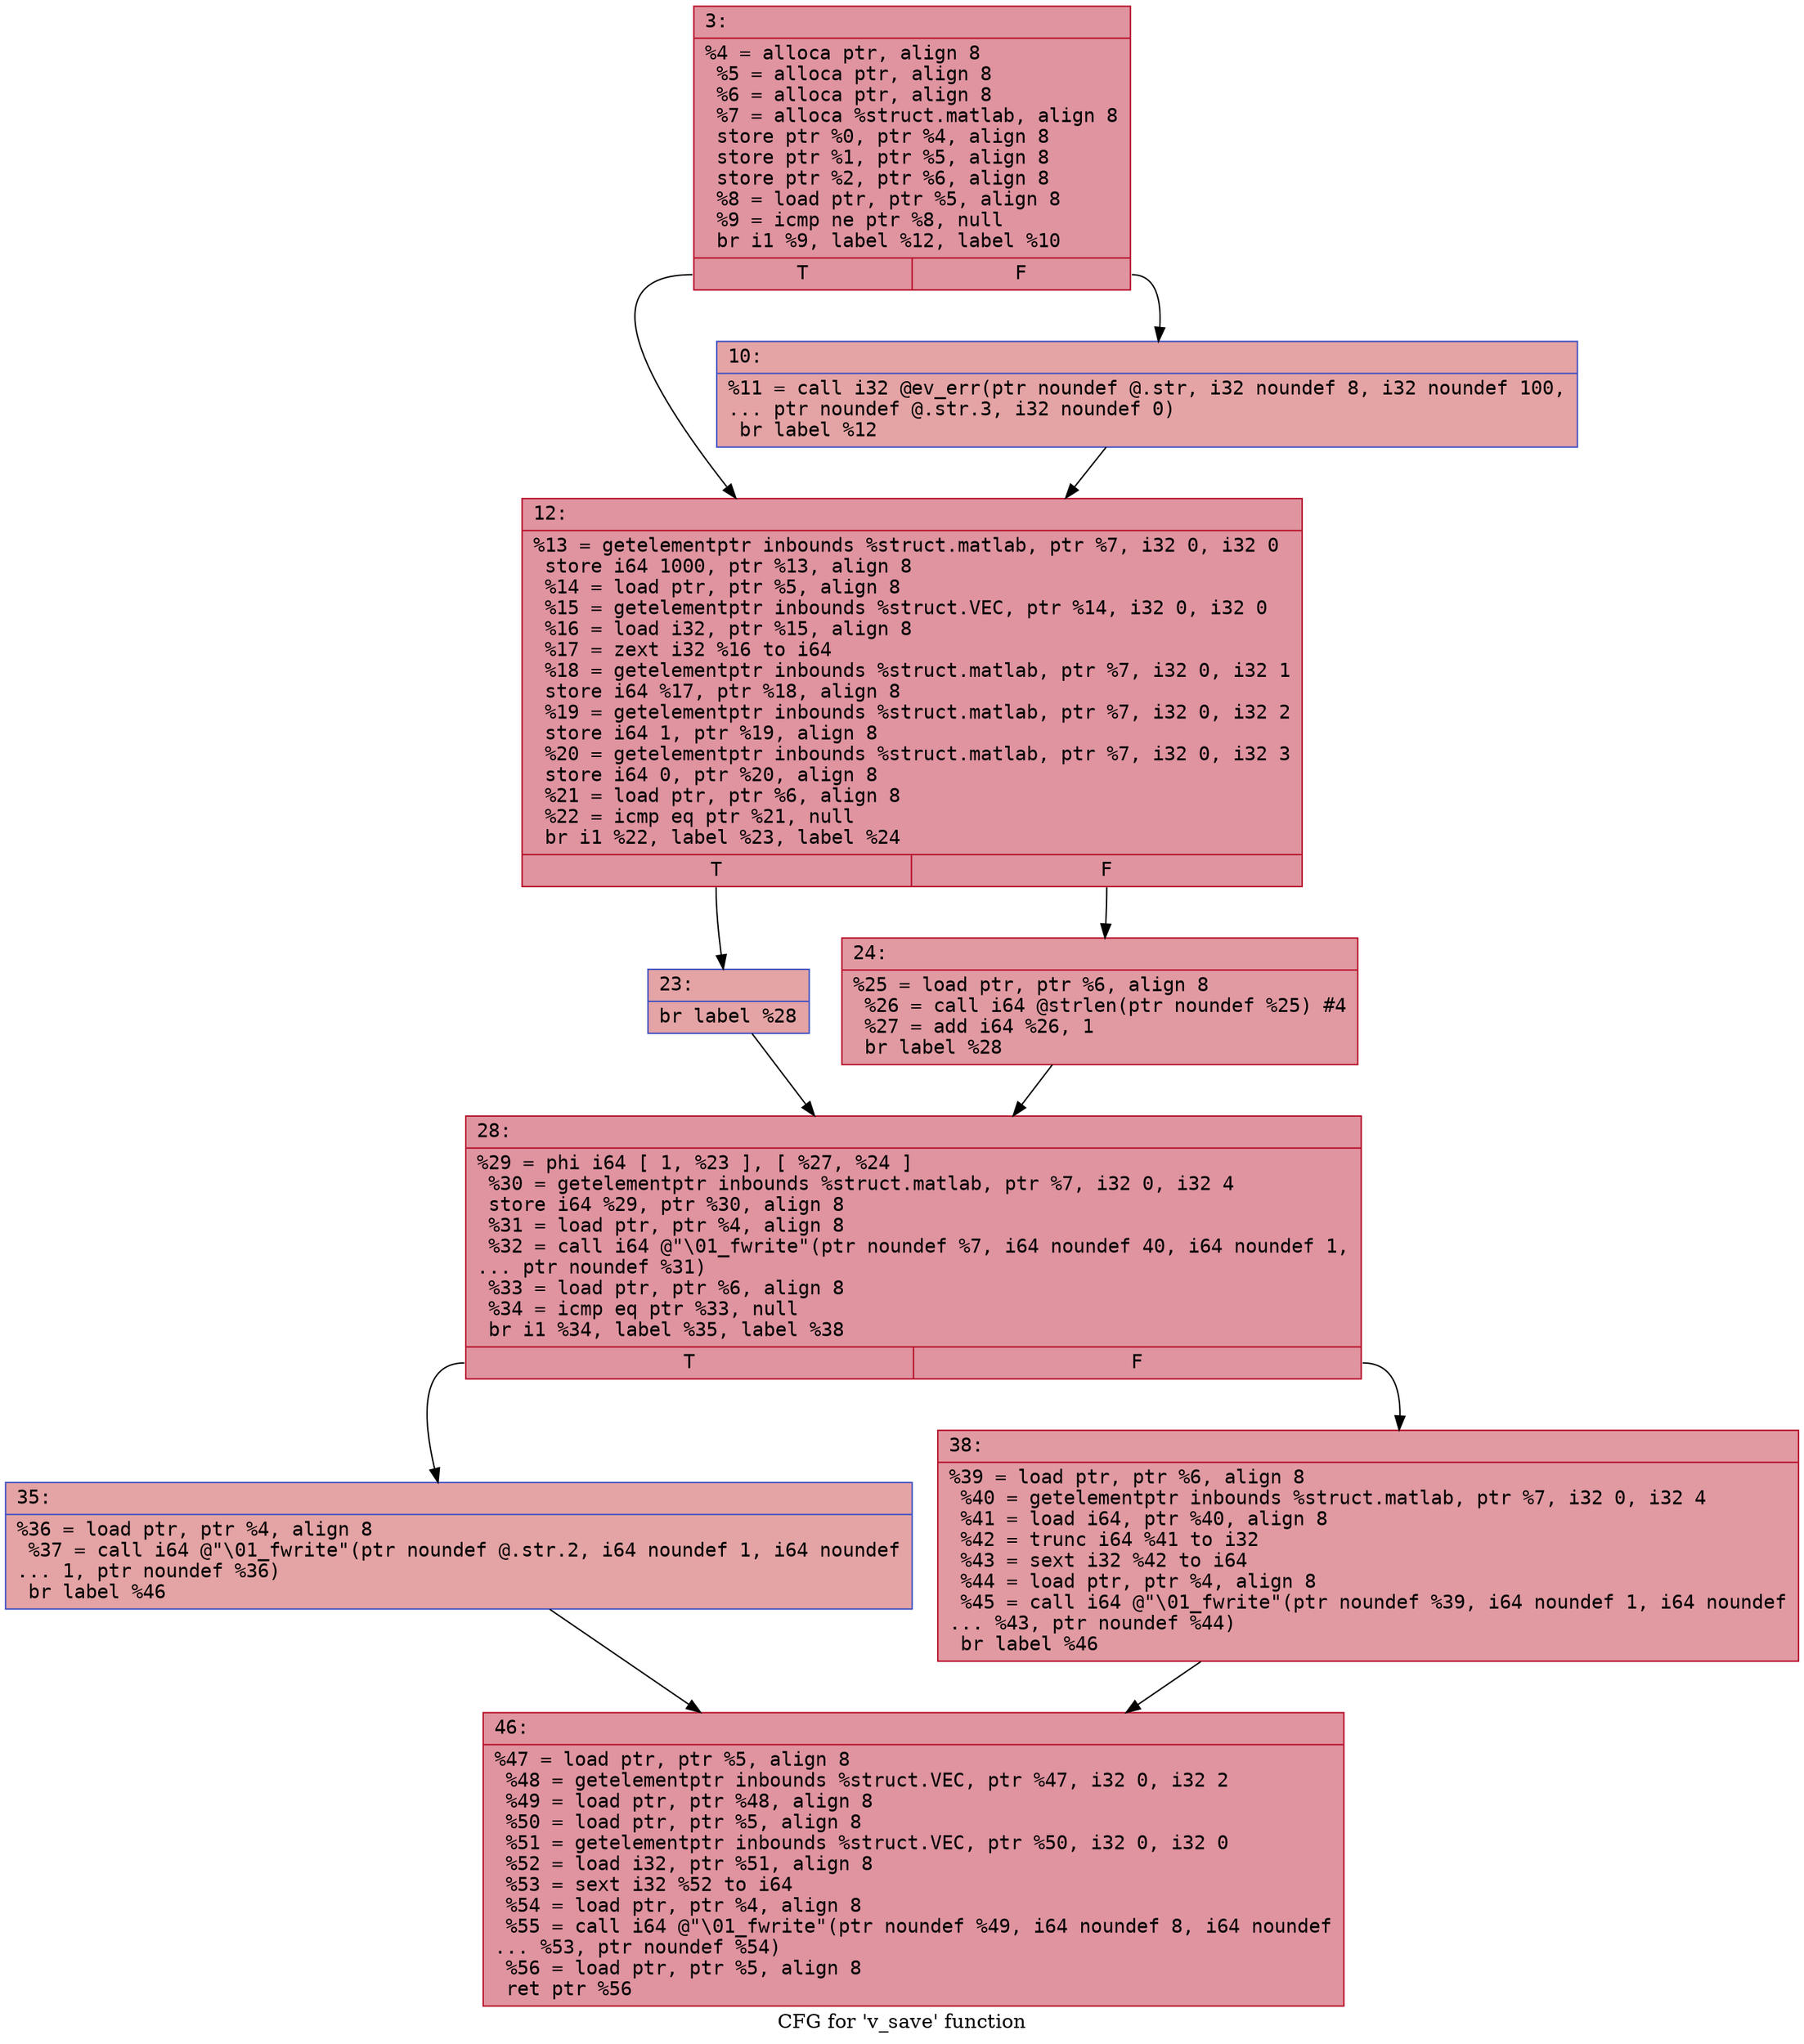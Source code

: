 digraph "CFG for 'v_save' function" {
	label="CFG for 'v_save' function";

	Node0x6000017ba530 [shape=record,color="#b70d28ff", style=filled, fillcolor="#b70d2870" fontname="Courier",label="{3:\l|  %4 = alloca ptr, align 8\l  %5 = alloca ptr, align 8\l  %6 = alloca ptr, align 8\l  %7 = alloca %struct.matlab, align 8\l  store ptr %0, ptr %4, align 8\l  store ptr %1, ptr %5, align 8\l  store ptr %2, ptr %6, align 8\l  %8 = load ptr, ptr %5, align 8\l  %9 = icmp ne ptr %8, null\l  br i1 %9, label %12, label %10\l|{<s0>T|<s1>F}}"];
	Node0x6000017ba530:s0 -> Node0x6000017ba5d0[tooltip="3 -> 12\nProbability 62.50%" ];
	Node0x6000017ba530:s1 -> Node0x6000017ba580[tooltip="3 -> 10\nProbability 37.50%" ];
	Node0x6000017ba580 [shape=record,color="#3d50c3ff", style=filled, fillcolor="#c32e3170" fontname="Courier",label="{10:\l|  %11 = call i32 @ev_err(ptr noundef @.str, i32 noundef 8, i32 noundef 100,\l... ptr noundef @.str.3, i32 noundef 0)\l  br label %12\l}"];
	Node0x6000017ba580 -> Node0x6000017ba5d0[tooltip="10 -> 12\nProbability 100.00%" ];
	Node0x6000017ba5d0 [shape=record,color="#b70d28ff", style=filled, fillcolor="#b70d2870" fontname="Courier",label="{12:\l|  %13 = getelementptr inbounds %struct.matlab, ptr %7, i32 0, i32 0\l  store i64 1000, ptr %13, align 8\l  %14 = load ptr, ptr %5, align 8\l  %15 = getelementptr inbounds %struct.VEC, ptr %14, i32 0, i32 0\l  %16 = load i32, ptr %15, align 8\l  %17 = zext i32 %16 to i64\l  %18 = getelementptr inbounds %struct.matlab, ptr %7, i32 0, i32 1\l  store i64 %17, ptr %18, align 8\l  %19 = getelementptr inbounds %struct.matlab, ptr %7, i32 0, i32 2\l  store i64 1, ptr %19, align 8\l  %20 = getelementptr inbounds %struct.matlab, ptr %7, i32 0, i32 3\l  store i64 0, ptr %20, align 8\l  %21 = load ptr, ptr %6, align 8\l  %22 = icmp eq ptr %21, null\l  br i1 %22, label %23, label %24\l|{<s0>T|<s1>F}}"];
	Node0x6000017ba5d0:s0 -> Node0x6000017ba620[tooltip="12 -> 23\nProbability 37.50%" ];
	Node0x6000017ba5d0:s1 -> Node0x6000017ba670[tooltip="12 -> 24\nProbability 62.50%" ];
	Node0x6000017ba620 [shape=record,color="#3d50c3ff", style=filled, fillcolor="#c32e3170" fontname="Courier",label="{23:\l|  br label %28\l}"];
	Node0x6000017ba620 -> Node0x6000017ba6c0[tooltip="23 -> 28\nProbability 100.00%" ];
	Node0x6000017ba670 [shape=record,color="#b70d28ff", style=filled, fillcolor="#bb1b2c70" fontname="Courier",label="{24:\l|  %25 = load ptr, ptr %6, align 8\l  %26 = call i64 @strlen(ptr noundef %25) #4\l  %27 = add i64 %26, 1\l  br label %28\l}"];
	Node0x6000017ba670 -> Node0x6000017ba6c0[tooltip="24 -> 28\nProbability 100.00%" ];
	Node0x6000017ba6c0 [shape=record,color="#b70d28ff", style=filled, fillcolor="#b70d2870" fontname="Courier",label="{28:\l|  %29 = phi i64 [ 1, %23 ], [ %27, %24 ]\l  %30 = getelementptr inbounds %struct.matlab, ptr %7, i32 0, i32 4\l  store i64 %29, ptr %30, align 8\l  %31 = load ptr, ptr %4, align 8\l  %32 = call i64 @\"\\01_fwrite\"(ptr noundef %7, i64 noundef 40, i64 noundef 1,\l... ptr noundef %31)\l  %33 = load ptr, ptr %6, align 8\l  %34 = icmp eq ptr %33, null\l  br i1 %34, label %35, label %38\l|{<s0>T|<s1>F}}"];
	Node0x6000017ba6c0:s0 -> Node0x6000017ba710[tooltip="28 -> 35\nProbability 37.50%" ];
	Node0x6000017ba6c0:s1 -> Node0x6000017ba760[tooltip="28 -> 38\nProbability 62.50%" ];
	Node0x6000017ba710 [shape=record,color="#3d50c3ff", style=filled, fillcolor="#c32e3170" fontname="Courier",label="{35:\l|  %36 = load ptr, ptr %4, align 8\l  %37 = call i64 @\"\\01_fwrite\"(ptr noundef @.str.2, i64 noundef 1, i64 noundef\l... 1, ptr noundef %36)\l  br label %46\l}"];
	Node0x6000017ba710 -> Node0x6000017ba7b0[tooltip="35 -> 46\nProbability 100.00%" ];
	Node0x6000017ba760 [shape=record,color="#b70d28ff", style=filled, fillcolor="#bb1b2c70" fontname="Courier",label="{38:\l|  %39 = load ptr, ptr %6, align 8\l  %40 = getelementptr inbounds %struct.matlab, ptr %7, i32 0, i32 4\l  %41 = load i64, ptr %40, align 8\l  %42 = trunc i64 %41 to i32\l  %43 = sext i32 %42 to i64\l  %44 = load ptr, ptr %4, align 8\l  %45 = call i64 @\"\\01_fwrite\"(ptr noundef %39, i64 noundef 1, i64 noundef\l... %43, ptr noundef %44)\l  br label %46\l}"];
	Node0x6000017ba760 -> Node0x6000017ba7b0[tooltip="38 -> 46\nProbability 100.00%" ];
	Node0x6000017ba7b0 [shape=record,color="#b70d28ff", style=filled, fillcolor="#b70d2870" fontname="Courier",label="{46:\l|  %47 = load ptr, ptr %5, align 8\l  %48 = getelementptr inbounds %struct.VEC, ptr %47, i32 0, i32 2\l  %49 = load ptr, ptr %48, align 8\l  %50 = load ptr, ptr %5, align 8\l  %51 = getelementptr inbounds %struct.VEC, ptr %50, i32 0, i32 0\l  %52 = load i32, ptr %51, align 8\l  %53 = sext i32 %52 to i64\l  %54 = load ptr, ptr %4, align 8\l  %55 = call i64 @\"\\01_fwrite\"(ptr noundef %49, i64 noundef 8, i64 noundef\l... %53, ptr noundef %54)\l  %56 = load ptr, ptr %5, align 8\l  ret ptr %56\l}"];
}
